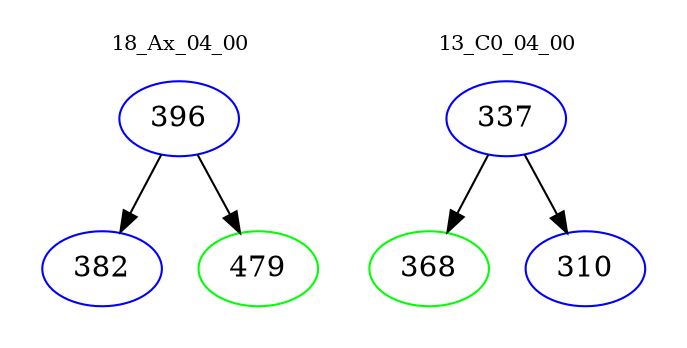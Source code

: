 digraph{
subgraph cluster_0 {
color = white
label = "18_Ax_04_00";
fontsize=10;
T0_396 [label="396", color="blue"]
T0_396 -> T0_382 [color="black"]
T0_382 [label="382", color="blue"]
T0_396 -> T0_479 [color="black"]
T0_479 [label="479", color="green"]
}
subgraph cluster_1 {
color = white
label = "13_C0_04_00";
fontsize=10;
T1_337 [label="337", color="blue"]
T1_337 -> T1_368 [color="black"]
T1_368 [label="368", color="green"]
T1_337 -> T1_310 [color="black"]
T1_310 [label="310", color="blue"]
}
}
